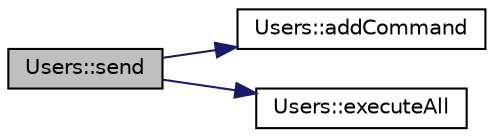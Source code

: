 digraph "Users::send"
{
 // LATEX_PDF_SIZE
  edge [fontname="Helvetica",fontsize="10",labelfontname="Helvetica",labelfontsize="10"];
  node [fontname="Helvetica",fontsize="10",shape=record];
  rankdir="LR";
  Node1 [label="Users::send",height=0.2,width=0.4,color="black", fillcolor="grey75", style="filled", fontcolor="black",tooltip="Send a message to a specific chat room."];
  Node1 -> Node2 [color="midnightblue",fontsize="10",style="solid",fontname="Helvetica"];
  Node2 [label="Users::addCommand",height=0.2,width=0.4,color="black", fillcolor="white", style="filled",URL="$classUsers.html#afa792552c0c96c79946fdc72d65f5bca",tooltip="Add a command to the user's command queue."];
  Node1 -> Node3 [color="midnightblue",fontsize="10",style="solid",fontname="Helvetica"];
  Node3 [label="Users::executeAll",height=0.2,width=0.4,color="black", fillcolor="white", style="filled",URL="$classUsers.html#aabafaa656ae27340b904c083b70b2d97",tooltip="Execute all queued commands."];
}
